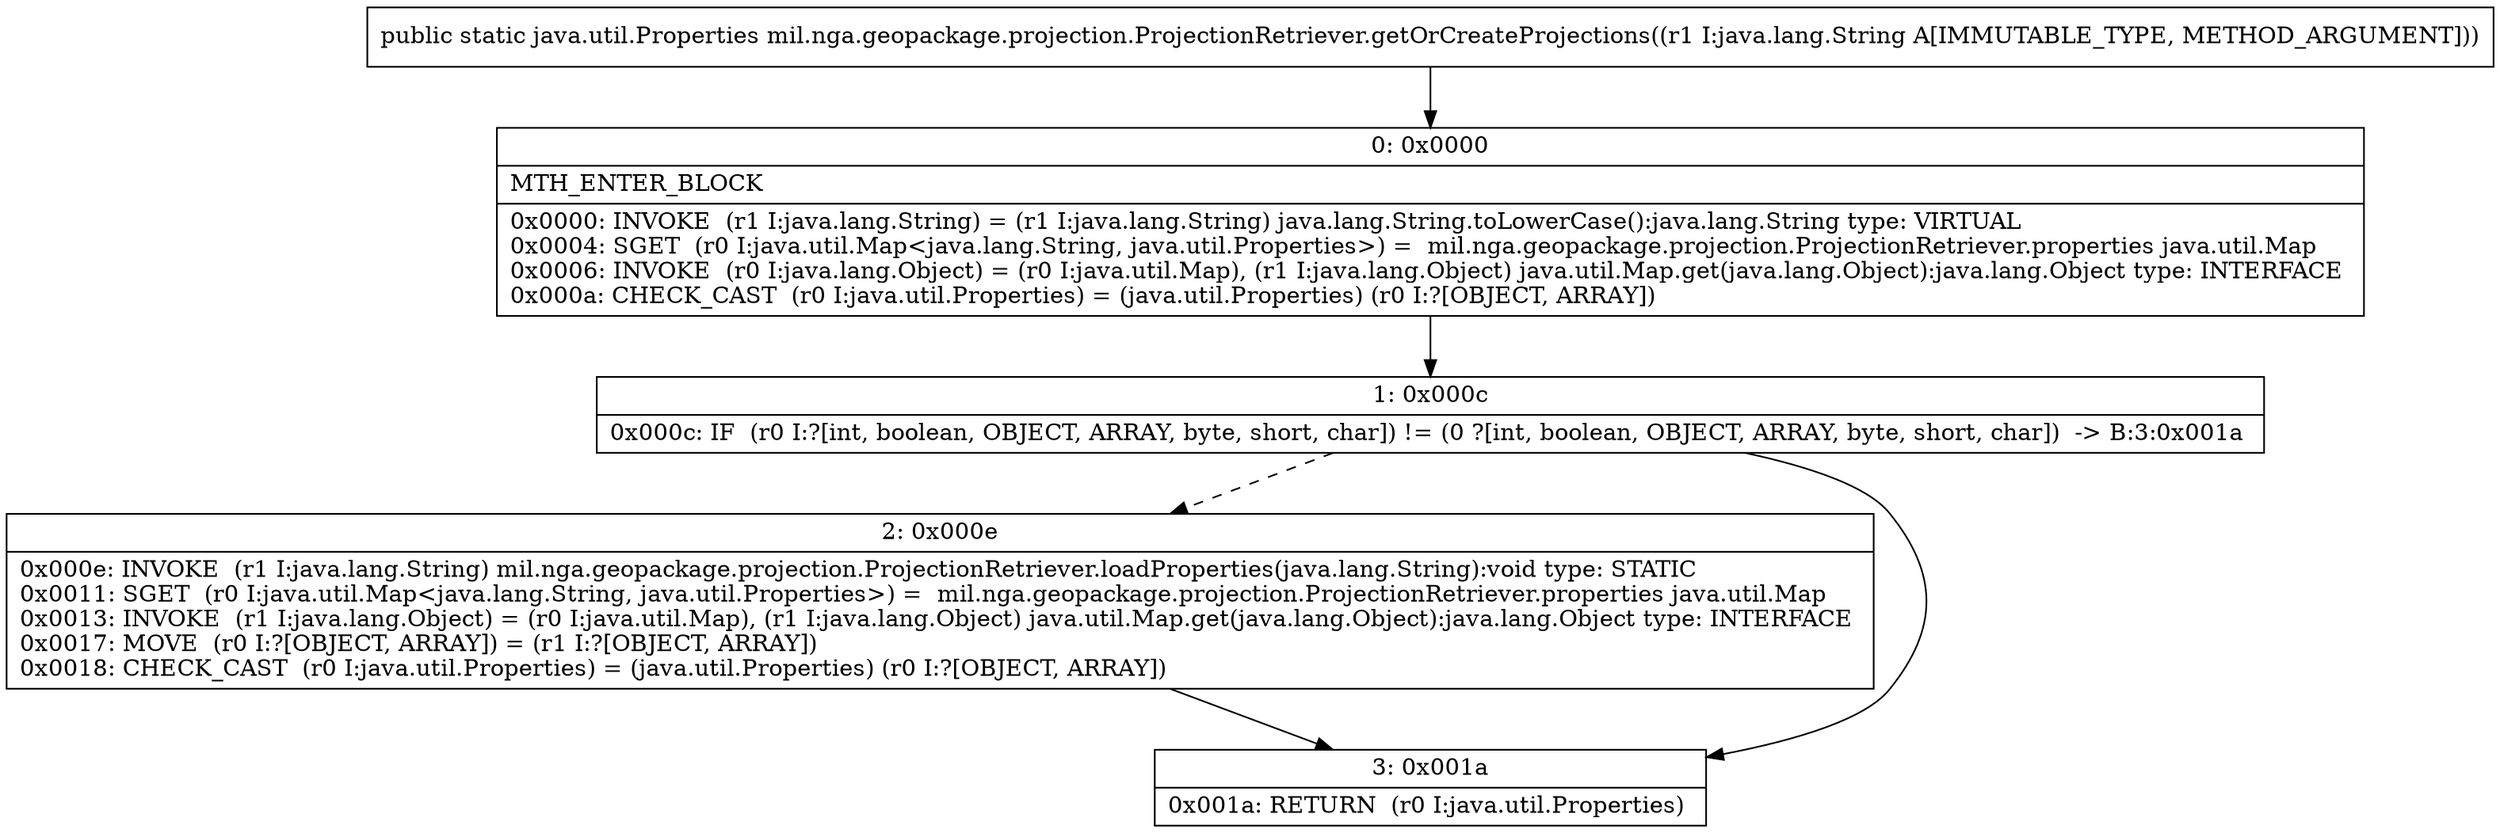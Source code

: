 digraph "CFG formil.nga.geopackage.projection.ProjectionRetriever.getOrCreateProjections(Ljava\/lang\/String;)Ljava\/util\/Properties;" {
Node_0 [shape=record,label="{0\:\ 0x0000|MTH_ENTER_BLOCK\l|0x0000: INVOKE  (r1 I:java.lang.String) = (r1 I:java.lang.String) java.lang.String.toLowerCase():java.lang.String type: VIRTUAL \l0x0004: SGET  (r0 I:java.util.Map\<java.lang.String, java.util.Properties\>) =  mil.nga.geopackage.projection.ProjectionRetriever.properties java.util.Map \l0x0006: INVOKE  (r0 I:java.lang.Object) = (r0 I:java.util.Map), (r1 I:java.lang.Object) java.util.Map.get(java.lang.Object):java.lang.Object type: INTERFACE \l0x000a: CHECK_CAST  (r0 I:java.util.Properties) = (java.util.Properties) (r0 I:?[OBJECT, ARRAY]) \l}"];
Node_1 [shape=record,label="{1\:\ 0x000c|0x000c: IF  (r0 I:?[int, boolean, OBJECT, ARRAY, byte, short, char]) != (0 ?[int, boolean, OBJECT, ARRAY, byte, short, char])  \-\> B:3:0x001a \l}"];
Node_2 [shape=record,label="{2\:\ 0x000e|0x000e: INVOKE  (r1 I:java.lang.String) mil.nga.geopackage.projection.ProjectionRetriever.loadProperties(java.lang.String):void type: STATIC \l0x0011: SGET  (r0 I:java.util.Map\<java.lang.String, java.util.Properties\>) =  mil.nga.geopackage.projection.ProjectionRetriever.properties java.util.Map \l0x0013: INVOKE  (r1 I:java.lang.Object) = (r0 I:java.util.Map), (r1 I:java.lang.Object) java.util.Map.get(java.lang.Object):java.lang.Object type: INTERFACE \l0x0017: MOVE  (r0 I:?[OBJECT, ARRAY]) = (r1 I:?[OBJECT, ARRAY]) \l0x0018: CHECK_CAST  (r0 I:java.util.Properties) = (java.util.Properties) (r0 I:?[OBJECT, ARRAY]) \l}"];
Node_3 [shape=record,label="{3\:\ 0x001a|0x001a: RETURN  (r0 I:java.util.Properties) \l}"];
MethodNode[shape=record,label="{public static java.util.Properties mil.nga.geopackage.projection.ProjectionRetriever.getOrCreateProjections((r1 I:java.lang.String A[IMMUTABLE_TYPE, METHOD_ARGUMENT])) }"];
MethodNode -> Node_0;
Node_0 -> Node_1;
Node_1 -> Node_2[style=dashed];
Node_1 -> Node_3;
Node_2 -> Node_3;
}

